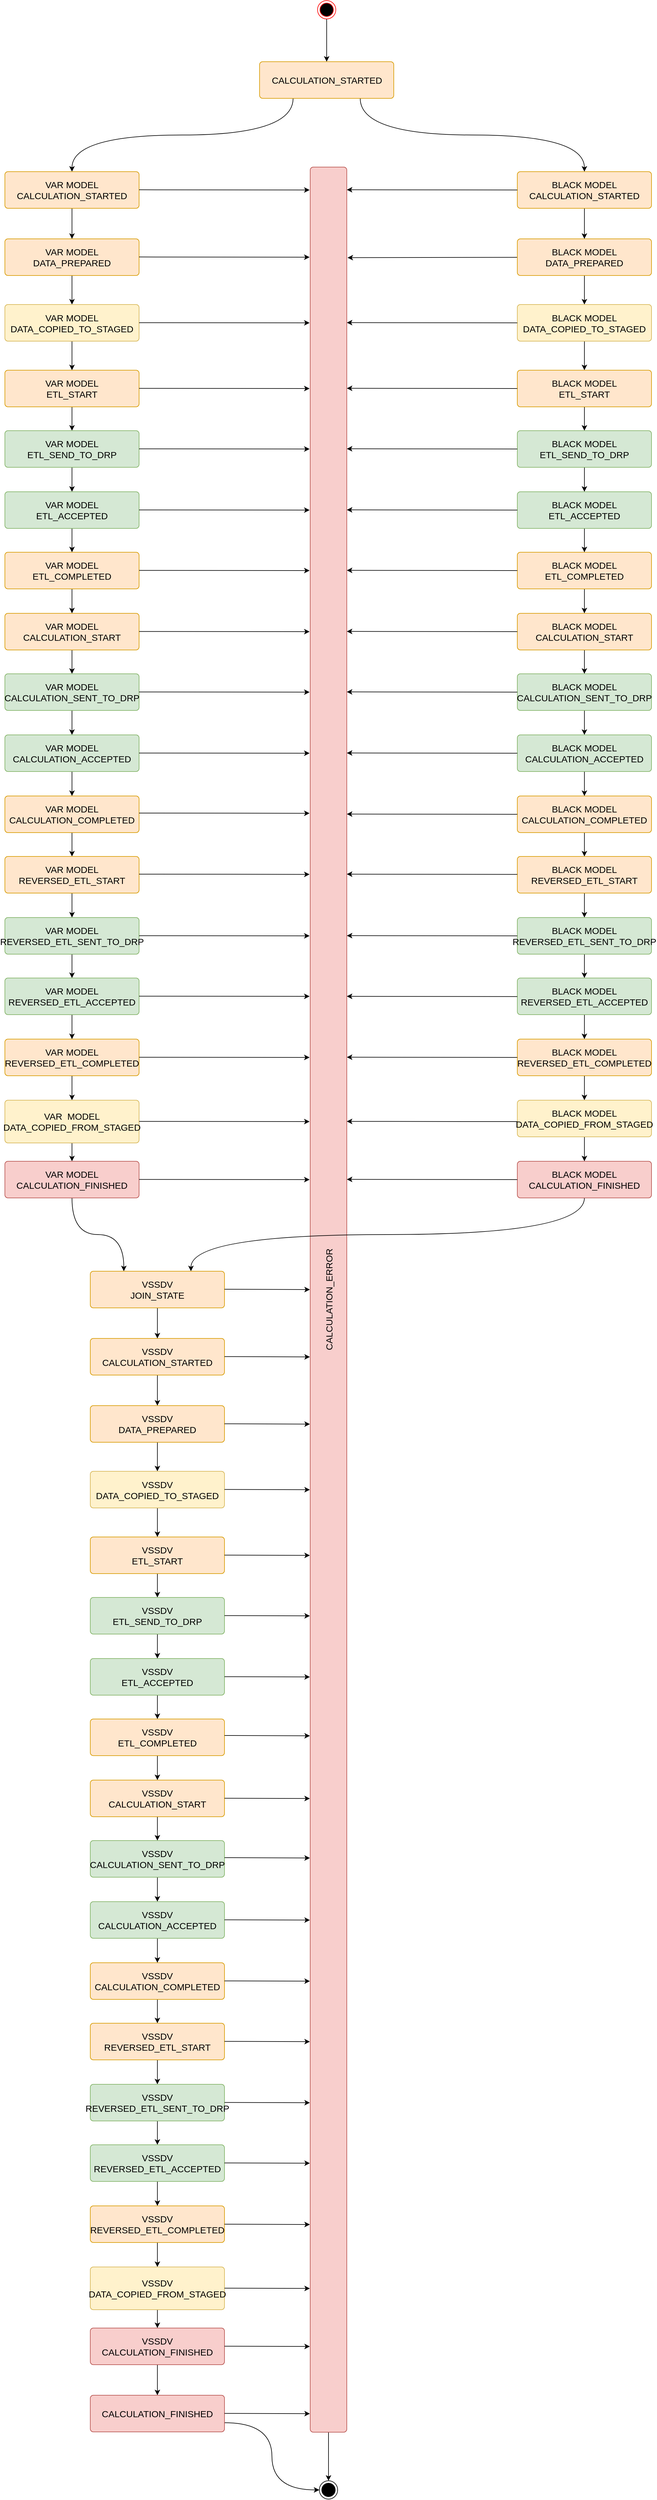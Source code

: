 <mxfile version="15.7.3" type="device"><diagram id="1LHZzhQRSxceP4_OQh6i" name="Страница 1"><mxGraphModel dx="673" dy="1975" grid="1" gridSize="10" guides="1" tooltips="1" connect="1" arrows="1" fold="1" page="1" pageScale="1" pageWidth="1169" pageHeight="827" math="0" shadow="0"><root><mxCell id="0"/><mxCell id="1" parent="0"/><mxCell id="GyeizB3f7Y8xfU1rr0w5-2" style="edgeStyle=orthogonalEdgeStyle;rounded=0;orthogonalLoop=1;jettySize=auto;html=1;entryX=0.5;entryY=0;entryDx=0;entryDy=0;" parent="1" source="yAcMZfoQLqEfl2rh7_gt-2" target="GyeizB3f7Y8xfU1rr0w5-1" edge="1"><mxGeometry relative="1" as="geometry"/></mxCell><mxCell id="yAcMZfoQLqEfl2rh7_gt-2" value="" style="ellipse;html=1;shape=endState;fillColor=#000000;strokeColor=#ff0000;" parent="1" vertex="1"><mxGeometry x="2682.5" y="-800" width="30" height="30" as="geometry"/></mxCell><mxCell id="yAcMZfoQLqEfl2rh7_gt-4" value="" style="edgeStyle=orthogonalEdgeStyle;curved=1;rounded=0;orthogonalLoop=1;jettySize=auto;html=1;fontSize=15;" parent="1" source="yAcMZfoQLqEfl2rh7_gt-5" target="yAcMZfoQLqEfl2rh7_gt-30" edge="1"><mxGeometry relative="1" as="geometry"/></mxCell><mxCell id="yAcMZfoQLqEfl2rh7_gt-5" value="VAR MODEL&lt;br&gt;CALCULATION_START" style="html=1;align=center;verticalAlign=middle;rounded=1;absoluteArcSize=1;arcSize=10;dashed=0;fontSize=15;whiteSpace=wrap;fillColor=#ffe6cc;strokeColor=#d79b00;" parent="1" vertex="1"><mxGeometry x="2170" y="203" width="220" height="60" as="geometry"/></mxCell><mxCell id="yAcMZfoQLqEfl2rh7_gt-6" style="edgeStyle=orthogonalEdgeStyle;curved=1;rounded=0;orthogonalLoop=1;jettySize=auto;html=1;fontSize=15;" parent="1" source="yAcMZfoQLqEfl2rh7_gt-8" target="yAcMZfoQLqEfl2rh7_gt-12" edge="1"><mxGeometry relative="1" as="geometry"/></mxCell><mxCell id="yAcMZfoQLqEfl2rh7_gt-8" value="VAR MODEL&lt;br&gt;CALCULATION_COMPLETED" style="html=1;align=center;verticalAlign=middle;rounded=1;absoluteArcSize=1;arcSize=10;dashed=0;fontSize=15;whiteSpace=wrap;fillColor=#ffe6cc;strokeColor=#d79b00;" parent="1" vertex="1"><mxGeometry x="2170" y="502" width="220" height="60" as="geometry"/></mxCell><mxCell id="pukTDuAIcN-CLnV4J_yS-63" style="edgeStyle=orthogonalEdgeStyle;curved=1;rounded=0;orthogonalLoop=1;jettySize=auto;html=1;" edge="1" parent="1" source="yAcMZfoQLqEfl2rh7_gt-10" target="pukTDuAIcN-CLnV4J_yS-62"><mxGeometry relative="1" as="geometry"/></mxCell><mxCell id="yAcMZfoQLqEfl2rh7_gt-10" value="CALCULATION_ERROR" style="html=1;align=center;verticalAlign=middle;rounded=1;absoluteArcSize=1;arcSize=10;dashed=0;fontSize=15;whiteSpace=wrap;fillColor=#f8cecc;strokeColor=#b85450;rotation=-90;" parent="1" vertex="1"><mxGeometry x="846.5" y="1296.5" width="3708" height="60" as="geometry"/></mxCell><mxCell id="yAcMZfoQLqEfl2rh7_gt-11" style="edgeStyle=orthogonalEdgeStyle;curved=1;rounded=0;orthogonalLoop=1;jettySize=auto;html=1;fontSize=15;" parent="1" source="yAcMZfoQLqEfl2rh7_gt-12" target="yAcMZfoQLqEfl2rh7_gt-34" edge="1"><mxGeometry relative="1" as="geometry"/></mxCell><mxCell id="yAcMZfoQLqEfl2rh7_gt-12" value="VAR MODEL&lt;br&gt;REVERSED_ETL_START" style="html=1;align=center;verticalAlign=middle;rounded=1;absoluteArcSize=1;arcSize=10;dashed=0;fontSize=15;whiteSpace=wrap;fillColor=#ffe6cc;strokeColor=#d79b00;" parent="1" vertex="1"><mxGeometry x="2170" y="601" width="220" height="60" as="geometry"/></mxCell><mxCell id="TJjYy6LXMj4U7b0aqH-x-7" style="edgeStyle=orthogonalEdgeStyle;rounded=0;orthogonalLoop=1;jettySize=auto;html=1;fontSize=15;" parent="1" source="yAcMZfoQLqEfl2rh7_gt-14" target="TJjYy6LXMj4U7b0aqH-x-6" edge="1"><mxGeometry relative="1" as="geometry"/></mxCell><mxCell id="yAcMZfoQLqEfl2rh7_gt-14" value="VAR MODEL&lt;br&gt;REVERSED_ETL_COMPLETED" style="html=1;align=center;verticalAlign=middle;rounded=1;absoluteArcSize=1;arcSize=10;dashed=0;fontSize=15;whiteSpace=wrap;fillColor=#ffe6cc;strokeColor=#d79b00;" parent="1" vertex="1"><mxGeometry x="2170" y="900" width="220" height="60" as="geometry"/></mxCell><mxCell id="TJjYy6LXMj4U7b0aqH-x-2" style="edgeStyle=orthogonalEdgeStyle;rounded=0;orthogonalLoop=1;jettySize=auto;html=1;fontSize=15;" parent="1" source="yAcMZfoQLqEfl2rh7_gt-18" target="TJjYy6LXMj4U7b0aqH-x-1" edge="1"><mxGeometry relative="1" as="geometry"/></mxCell><mxCell id="yAcMZfoQLqEfl2rh7_gt-18" value="VAR MODEL&lt;br&gt;DATA_PREPARED" style="html=1;align=center;verticalAlign=middle;rounded=1;absoluteArcSize=1;arcSize=10;dashed=0;fontSize=15;whiteSpace=wrap;fillColor=#ffe6cc;strokeColor=#d79b00;fontStyle=0" parent="1" vertex="1"><mxGeometry x="2170" y="-410" width="220" height="60" as="geometry"/></mxCell><mxCell id="yAcMZfoQLqEfl2rh7_gt-19" style="edgeStyle=orthogonalEdgeStyle;curved=1;rounded=0;orthogonalLoop=1;jettySize=auto;html=1;fontSize=15;" parent="1" source="yAcMZfoQLqEfl2rh7_gt-20" target="yAcMZfoQLqEfl2rh7_gt-26" edge="1"><mxGeometry relative="1" as="geometry"/></mxCell><mxCell id="yAcMZfoQLqEfl2rh7_gt-20" value="VAR MODEL&lt;br&gt;ETL_START" style="html=1;align=center;verticalAlign=middle;rounded=1;absoluteArcSize=1;arcSize=10;dashed=0;fontSize=15;whiteSpace=wrap;fillColor=#ffe6cc;strokeColor=#d79b00;fontStyle=0" parent="1" vertex="1"><mxGeometry x="2170" y="-195" width="220" height="60" as="geometry"/></mxCell><mxCell id="yAcMZfoQLqEfl2rh7_gt-22" style="edgeStyle=orthogonalEdgeStyle;curved=1;rounded=0;orthogonalLoop=1;jettySize=auto;html=1;fontSize=15;" parent="1" source="yAcMZfoQLqEfl2rh7_gt-23" target="yAcMZfoQLqEfl2rh7_gt-5" edge="1"><mxGeometry relative="1" as="geometry"/></mxCell><mxCell id="yAcMZfoQLqEfl2rh7_gt-23" value="VAR MODEL&lt;br&gt;ETL_COMPLETED" style="html=1;align=center;verticalAlign=middle;rounded=1;absoluteArcSize=1;arcSize=10;dashed=0;fontSize=15;whiteSpace=wrap;fillColor=#ffe6cc;strokeColor=#d79b00;fontStyle=0" parent="1" vertex="1"><mxGeometry x="2170" y="103" width="220" height="60" as="geometry"/></mxCell><mxCell id="yAcMZfoQLqEfl2rh7_gt-25" style="edgeStyle=orthogonalEdgeStyle;curved=1;rounded=0;orthogonalLoop=1;jettySize=auto;html=1;fontSize=15;" parent="1" source="yAcMZfoQLqEfl2rh7_gt-26" target="yAcMZfoQLqEfl2rh7_gt-28" edge="1"><mxGeometry relative="1" as="geometry"/></mxCell><mxCell id="yAcMZfoQLqEfl2rh7_gt-26" value="VAR MODEL&lt;br&gt;ETL_SEND_TO_DRP" style="html=1;align=center;verticalAlign=middle;rounded=1;absoluteArcSize=1;arcSize=10;dashed=0;fontSize=15;whiteSpace=wrap;fillColor=#d5e8d4;strokeColor=#82b366;fontStyle=0" parent="1" vertex="1"><mxGeometry x="2170" y="-96" width="220" height="60" as="geometry"/></mxCell><mxCell id="yAcMZfoQLqEfl2rh7_gt-27" style="edgeStyle=orthogonalEdgeStyle;curved=1;rounded=0;orthogonalLoop=1;jettySize=auto;html=1;fontSize=15;" parent="1" source="yAcMZfoQLqEfl2rh7_gt-28" target="yAcMZfoQLqEfl2rh7_gt-23" edge="1"><mxGeometry relative="1" as="geometry"/></mxCell><mxCell id="yAcMZfoQLqEfl2rh7_gt-28" value="VAR MODEL&lt;br&gt;ETL_ACCEPTED" style="html=1;align=center;verticalAlign=middle;rounded=1;absoluteArcSize=1;arcSize=10;dashed=0;fontSize=15;whiteSpace=wrap;fillColor=#d5e8d4;strokeColor=#82b366;fontStyle=0" parent="1" vertex="1"><mxGeometry x="2170" y="4" width="220" height="60" as="geometry"/></mxCell><mxCell id="yAcMZfoQLqEfl2rh7_gt-29" style="edgeStyle=orthogonalEdgeStyle;curved=1;rounded=0;orthogonalLoop=1;jettySize=auto;html=1;fontSize=15;" parent="1" source="yAcMZfoQLqEfl2rh7_gt-30" target="yAcMZfoQLqEfl2rh7_gt-32" edge="1"><mxGeometry relative="1" as="geometry"/></mxCell><mxCell id="yAcMZfoQLqEfl2rh7_gt-30" value="VAR MODEL&lt;br&gt;CALCULATION_SENT_TO_DRP" style="html=1;align=center;verticalAlign=middle;rounded=1;absoluteArcSize=1;arcSize=10;dashed=0;fontSize=15;whiteSpace=wrap;fillColor=#d5e8d4;strokeColor=#82b366;" parent="1" vertex="1"><mxGeometry x="2170" y="302" width="220" height="60" as="geometry"/></mxCell><mxCell id="yAcMZfoQLqEfl2rh7_gt-31" style="edgeStyle=orthogonalEdgeStyle;curved=1;rounded=0;orthogonalLoop=1;jettySize=auto;html=1;fontSize=15;" parent="1" source="yAcMZfoQLqEfl2rh7_gt-32" target="yAcMZfoQLqEfl2rh7_gt-8" edge="1"><mxGeometry relative="1" as="geometry"/></mxCell><mxCell id="yAcMZfoQLqEfl2rh7_gt-32" value="VAR MODEL&lt;br&gt;CALCULATION_ACCEPTED" style="html=1;align=center;verticalAlign=middle;rounded=1;absoluteArcSize=1;arcSize=10;dashed=0;fontSize=15;whiteSpace=wrap;fillColor=#d5e8d4;strokeColor=#82b366;" parent="1" vertex="1"><mxGeometry x="2170" y="402" width="220" height="60" as="geometry"/></mxCell><mxCell id="yAcMZfoQLqEfl2rh7_gt-33" style="edgeStyle=orthogonalEdgeStyle;curved=1;rounded=0;orthogonalLoop=1;jettySize=auto;html=1;fontSize=15;" parent="1" source="yAcMZfoQLqEfl2rh7_gt-34" target="yAcMZfoQLqEfl2rh7_gt-36" edge="1"><mxGeometry relative="1" as="geometry"/></mxCell><mxCell id="yAcMZfoQLqEfl2rh7_gt-34" value="VAR MODEL&lt;br&gt;REVERSED_ETL_SENT_TO_DRP" style="html=1;align=center;verticalAlign=middle;rounded=1;absoluteArcSize=1;arcSize=10;dashed=0;fontSize=15;whiteSpace=wrap;fillColor=#d5e8d4;strokeColor=#82b366;" parent="1" vertex="1"><mxGeometry x="2170" y="701" width="220" height="60" as="geometry"/></mxCell><mxCell id="yAcMZfoQLqEfl2rh7_gt-35" style="edgeStyle=orthogonalEdgeStyle;curved=1;rounded=0;orthogonalLoop=1;jettySize=auto;html=1;fontSize=15;" parent="1" source="yAcMZfoQLqEfl2rh7_gt-36" target="yAcMZfoQLqEfl2rh7_gt-14" edge="1"><mxGeometry relative="1" as="geometry"/></mxCell><mxCell id="yAcMZfoQLqEfl2rh7_gt-36" value="VAR MODEL&lt;br&gt;REVERSED_ETL_ACCEPTED" style="html=1;align=center;verticalAlign=middle;rounded=1;absoluteArcSize=1;arcSize=10;dashed=0;fontSize=15;whiteSpace=wrap;fillColor=#d5e8d4;strokeColor=#82b366;" parent="1" vertex="1"><mxGeometry x="2170" y="800" width="220" height="60" as="geometry"/></mxCell><mxCell id="0J9L05sZ4cPzVEHQrbaz-3" style="edgeStyle=orthogonalEdgeStyle;rounded=0;orthogonalLoop=1;jettySize=auto;html=1;entryX=0.5;entryY=0;entryDx=0;entryDy=0;curved=1;exitX=0.25;exitY=1;exitDx=0;exitDy=0;" parent="1" source="GyeizB3f7Y8xfU1rr0w5-1" target="0J9L05sZ4cPzVEHQrbaz-1" edge="1"><mxGeometry relative="1" as="geometry"/></mxCell><mxCell id="pukTDuAIcN-CLnV4J_yS-60" style="edgeStyle=orthogonalEdgeStyle;curved=1;rounded=0;orthogonalLoop=1;jettySize=auto;html=1;entryX=0.5;entryY=0;entryDx=0;entryDy=0;exitX=0.75;exitY=1;exitDx=0;exitDy=0;" edge="1" parent="1" source="GyeizB3f7Y8xfU1rr0w5-1" target="0J9L05sZ4cPzVEHQrbaz-38"><mxGeometry relative="1" as="geometry"/></mxCell><mxCell id="GyeizB3f7Y8xfU1rr0w5-1" value="CALCULATION_STARTED" style="html=1;align=center;verticalAlign=middle;rounded=1;absoluteArcSize=1;arcSize=10;dashed=0;fontSize=15;whiteSpace=wrap;fillColor=#ffe6cc;strokeColor=#d79b00;fontStyle=0" parent="1" vertex="1"><mxGeometry x="2587.5" y="-700" width="220" height="60" as="geometry"/></mxCell><mxCell id="TJjYy6LXMj4U7b0aqH-x-3" style="edgeStyle=orthogonalEdgeStyle;rounded=0;orthogonalLoop=1;jettySize=auto;html=1;entryX=0.5;entryY=0;entryDx=0;entryDy=0;fontSize=15;" parent="1" source="TJjYy6LXMj4U7b0aqH-x-1" target="yAcMZfoQLqEfl2rh7_gt-20" edge="1"><mxGeometry relative="1" as="geometry"/></mxCell><mxCell id="TJjYy6LXMj4U7b0aqH-x-1" value="VAR MODEL&lt;br&gt;DATA_COPIED_TO_STAGED" style="html=1;align=center;verticalAlign=middle;rounded=1;absoluteArcSize=1;arcSize=10;dashed=0;fontSize=15;whiteSpace=wrap;fillColor=#fff2cc;strokeColor=#d6b656;fontStyle=0" parent="1" vertex="1"><mxGeometry x="2170" y="-302.5" width="220" height="60" as="geometry"/></mxCell><mxCell id="9zqQSE2YFC2WtbB1igBy-6" style="edgeStyle=orthogonalEdgeStyle;curved=1;rounded=0;orthogonalLoop=1;jettySize=auto;html=1;entryX=0.5;entryY=0;entryDx=0;entryDy=0;fontSize=15;" parent="1" source="TJjYy6LXMj4U7b0aqH-x-6" target="9zqQSE2YFC2WtbB1igBy-5" edge="1"><mxGeometry relative="1" as="geometry"/></mxCell><mxCell id="TJjYy6LXMj4U7b0aqH-x-6" value="VAR&amp;nbsp; MODEL&lt;br&gt;DATA_COPIED_FROM_STAGED" style="html=1;align=center;verticalAlign=middle;rounded=1;absoluteArcSize=1;arcSize=10;dashed=0;fontSize=15;whiteSpace=wrap;fillColor=#fff2cc;strokeColor=#d6b656;" parent="1" vertex="1"><mxGeometry x="2170" y="1000" width="220" height="70" as="geometry"/></mxCell><mxCell id="pukTDuAIcN-CLnV4J_yS-35" style="edgeStyle=orthogonalEdgeStyle;rounded=0;orthogonalLoop=1;jettySize=auto;html=1;entryX=0.25;entryY=0;entryDx=0;entryDy=0;curved=1;" edge="1" parent="1" source="9zqQSE2YFC2WtbB1igBy-5" target="pukTDuAIcN-CLnV4J_yS-34"><mxGeometry relative="1" as="geometry"/></mxCell><mxCell id="9zqQSE2YFC2WtbB1igBy-5" value="VAR MODEL CALCULATION_FINISHED" style="html=1;align=center;verticalAlign=middle;rounded=1;absoluteArcSize=1;arcSize=10;dashed=0;fontSize=15;whiteSpace=wrap;fillColor=#f8cecc;strokeColor=#b85450;" parent="1" vertex="1"><mxGeometry x="2170" y="1100" width="220" height="60" as="geometry"/></mxCell><mxCell id="0J9L05sZ4cPzVEHQrbaz-2" style="edgeStyle=orthogonalEdgeStyle;rounded=0;orthogonalLoop=1;jettySize=auto;html=1;" parent="1" source="0J9L05sZ4cPzVEHQrbaz-1" target="yAcMZfoQLqEfl2rh7_gt-18" edge="1"><mxGeometry relative="1" as="geometry"/></mxCell><mxCell id="0J9L05sZ4cPzVEHQrbaz-1" value="VAR MODEL&lt;br&gt;CALCULATION_STARTED" style="html=1;align=center;verticalAlign=middle;rounded=1;absoluteArcSize=1;arcSize=10;dashed=0;fontSize=15;whiteSpace=wrap;fillColor=#ffe6cc;strokeColor=#d79b00;fontStyle=0" parent="1" vertex="1"><mxGeometry x="2170" y="-520" width="220" height="60" as="geometry"/></mxCell><mxCell id="0J9L05sZ4cPzVEHQrbaz-6" style="edgeStyle=orthogonalEdgeStyle;curved=1;rounded=0;orthogonalLoop=1;jettySize=auto;html=1;fontSize=15;" parent="1" source="0J9L05sZ4cPzVEHQrbaz-7" target="0J9L05sZ4cPzVEHQrbaz-25" edge="1"><mxGeometry relative="1" as="geometry"/></mxCell><mxCell id="0J9L05sZ4cPzVEHQrbaz-7" value="BLACK MODEL&lt;br&gt;CALCULATION_START" style="html=1;align=center;verticalAlign=middle;rounded=1;absoluteArcSize=1;arcSize=10;dashed=0;fontSize=15;whiteSpace=wrap;fillColor=#ffe6cc;strokeColor=#d79b00;" parent="1" vertex="1"><mxGeometry x="3010" y="203" width="220" height="60" as="geometry"/></mxCell><mxCell id="0J9L05sZ4cPzVEHQrbaz-8" style="edgeStyle=orthogonalEdgeStyle;curved=1;rounded=0;orthogonalLoop=1;jettySize=auto;html=1;fontSize=15;" parent="1" source="0J9L05sZ4cPzVEHQrbaz-9" target="0J9L05sZ4cPzVEHQrbaz-11" edge="1"><mxGeometry relative="1" as="geometry"/></mxCell><mxCell id="0J9L05sZ4cPzVEHQrbaz-9" value="BLACK MODEL&lt;br&gt;CALCULATION_COMPLETED" style="html=1;align=center;verticalAlign=middle;rounded=1;absoluteArcSize=1;arcSize=10;dashed=0;fontSize=15;whiteSpace=wrap;fillColor=#ffe6cc;strokeColor=#d79b00;" parent="1" vertex="1"><mxGeometry x="3010" y="502" width="220" height="60" as="geometry"/></mxCell><mxCell id="0J9L05sZ4cPzVEHQrbaz-10" style="edgeStyle=orthogonalEdgeStyle;curved=1;rounded=0;orthogonalLoop=1;jettySize=auto;html=1;fontSize=15;" parent="1" source="0J9L05sZ4cPzVEHQrbaz-11" target="0J9L05sZ4cPzVEHQrbaz-29" edge="1"><mxGeometry relative="1" as="geometry"/></mxCell><mxCell id="0J9L05sZ4cPzVEHQrbaz-11" value="BLACK MODEL&lt;br&gt;REVERSED_ETL_START" style="html=1;align=center;verticalAlign=middle;rounded=1;absoluteArcSize=1;arcSize=10;dashed=0;fontSize=15;whiteSpace=wrap;fillColor=#ffe6cc;strokeColor=#d79b00;" parent="1" vertex="1"><mxGeometry x="3010" y="601" width="220" height="60" as="geometry"/></mxCell><mxCell id="0J9L05sZ4cPzVEHQrbaz-12" style="edgeStyle=orthogonalEdgeStyle;rounded=0;orthogonalLoop=1;jettySize=auto;html=1;fontSize=15;" parent="1" source="0J9L05sZ4cPzVEHQrbaz-13" target="0J9L05sZ4cPzVEHQrbaz-35" edge="1"><mxGeometry relative="1" as="geometry"/></mxCell><mxCell id="0J9L05sZ4cPzVEHQrbaz-13" value="BLACK MODEL&lt;br&gt;REVERSED_ETL_COMPLETED" style="html=1;align=center;verticalAlign=middle;rounded=1;absoluteArcSize=1;arcSize=10;dashed=0;fontSize=15;whiteSpace=wrap;fillColor=#ffe6cc;strokeColor=#d79b00;" parent="1" vertex="1"><mxGeometry x="3010" y="900" width="220" height="60" as="geometry"/></mxCell><mxCell id="0J9L05sZ4cPzVEHQrbaz-14" style="edgeStyle=orthogonalEdgeStyle;rounded=0;orthogonalLoop=1;jettySize=auto;html=1;fontSize=15;" parent="1" source="0J9L05sZ4cPzVEHQrbaz-15" target="0J9L05sZ4cPzVEHQrbaz-33" edge="1"><mxGeometry relative="1" as="geometry"/></mxCell><mxCell id="0J9L05sZ4cPzVEHQrbaz-41" style="edgeStyle=none;rounded=0;orthogonalLoop=1;jettySize=auto;html=1;entryX=0.96;entryY=1.02;entryDx=0;entryDy=0;entryPerimeter=0;" parent="1" source="0J9L05sZ4cPzVEHQrbaz-15" target="yAcMZfoQLqEfl2rh7_gt-10" edge="1"><mxGeometry relative="1" as="geometry"><mxPoint x="2650" y="-440" as="targetPoint"/></mxGeometry></mxCell><mxCell id="0J9L05sZ4cPzVEHQrbaz-15" value="BLACK MODEL&lt;br&gt;DATA_PREPARED" style="html=1;align=center;verticalAlign=middle;rounded=1;absoluteArcSize=1;arcSize=10;dashed=0;fontSize=15;whiteSpace=wrap;fillColor=#ffe6cc;strokeColor=#d79b00;fontStyle=0" parent="1" vertex="1"><mxGeometry x="3010" y="-410" width="220" height="60" as="geometry"/></mxCell><mxCell id="0J9L05sZ4cPzVEHQrbaz-16" style="edgeStyle=orthogonalEdgeStyle;curved=1;rounded=0;orthogonalLoop=1;jettySize=auto;html=1;fontSize=15;" parent="1" source="0J9L05sZ4cPzVEHQrbaz-17" target="0J9L05sZ4cPzVEHQrbaz-21" edge="1"><mxGeometry relative="1" as="geometry"/></mxCell><mxCell id="0J9L05sZ4cPzVEHQrbaz-17" value="BLACK MODEL&lt;br&gt;ETL_START" style="html=1;align=center;verticalAlign=middle;rounded=1;absoluteArcSize=1;arcSize=10;dashed=0;fontSize=15;whiteSpace=wrap;fillColor=#ffe6cc;strokeColor=#d79b00;fontStyle=0" parent="1" vertex="1"><mxGeometry x="3010" y="-195" width="220" height="60" as="geometry"/></mxCell><mxCell id="0J9L05sZ4cPzVEHQrbaz-18" style="edgeStyle=orthogonalEdgeStyle;curved=1;rounded=0;orthogonalLoop=1;jettySize=auto;html=1;fontSize=15;" parent="1" source="0J9L05sZ4cPzVEHQrbaz-19" target="0J9L05sZ4cPzVEHQrbaz-7" edge="1"><mxGeometry relative="1" as="geometry"/></mxCell><mxCell id="0J9L05sZ4cPzVEHQrbaz-19" value="BLACK MODEL&lt;br&gt;ETL_COMPLETED" style="html=1;align=center;verticalAlign=middle;rounded=1;absoluteArcSize=1;arcSize=10;dashed=0;fontSize=15;whiteSpace=wrap;fillColor=#ffe6cc;strokeColor=#d79b00;fontStyle=0" parent="1" vertex="1"><mxGeometry x="3010" y="103" width="220" height="60" as="geometry"/></mxCell><mxCell id="0J9L05sZ4cPzVEHQrbaz-20" style="edgeStyle=orthogonalEdgeStyle;curved=1;rounded=0;orthogonalLoop=1;jettySize=auto;html=1;fontSize=15;" parent="1" source="0J9L05sZ4cPzVEHQrbaz-21" target="0J9L05sZ4cPzVEHQrbaz-23" edge="1"><mxGeometry relative="1" as="geometry"/></mxCell><mxCell id="0J9L05sZ4cPzVEHQrbaz-21" value="BLACK MODEL&lt;br&gt;ETL_SEND_TO_DRP" style="html=1;align=center;verticalAlign=middle;rounded=1;absoluteArcSize=1;arcSize=10;dashed=0;fontSize=15;whiteSpace=wrap;fillColor=#d5e8d4;strokeColor=#82b366;fontStyle=0" parent="1" vertex="1"><mxGeometry x="3010" y="-96" width="220" height="60" as="geometry"/></mxCell><mxCell id="0J9L05sZ4cPzVEHQrbaz-22" style="edgeStyle=orthogonalEdgeStyle;curved=1;rounded=0;orthogonalLoop=1;jettySize=auto;html=1;fontSize=15;" parent="1" source="0J9L05sZ4cPzVEHQrbaz-23" target="0J9L05sZ4cPzVEHQrbaz-19" edge="1"><mxGeometry relative="1" as="geometry"/></mxCell><mxCell id="0J9L05sZ4cPzVEHQrbaz-23" value="BLACK MODEL&lt;br&gt;ETL_ACCEPTED" style="html=1;align=center;verticalAlign=middle;rounded=1;absoluteArcSize=1;arcSize=10;dashed=0;fontSize=15;whiteSpace=wrap;fillColor=#d5e8d4;strokeColor=#82b366;fontStyle=0" parent="1" vertex="1"><mxGeometry x="3010" y="4" width="220" height="60" as="geometry"/></mxCell><mxCell id="0J9L05sZ4cPzVEHQrbaz-24" style="edgeStyle=orthogonalEdgeStyle;curved=1;rounded=0;orthogonalLoop=1;jettySize=auto;html=1;fontSize=15;" parent="1" source="0J9L05sZ4cPzVEHQrbaz-25" target="0J9L05sZ4cPzVEHQrbaz-27" edge="1"><mxGeometry relative="1" as="geometry"/></mxCell><mxCell id="0J9L05sZ4cPzVEHQrbaz-25" value="BLACK MODEL&lt;br&gt;CALCULATION_SENT_TO_DRP" style="html=1;align=center;verticalAlign=middle;rounded=1;absoluteArcSize=1;arcSize=10;dashed=0;fontSize=15;whiteSpace=wrap;fillColor=#d5e8d4;strokeColor=#82b366;" parent="1" vertex="1"><mxGeometry x="3010" y="302" width="220" height="60" as="geometry"/></mxCell><mxCell id="0J9L05sZ4cPzVEHQrbaz-26" style="edgeStyle=orthogonalEdgeStyle;curved=1;rounded=0;orthogonalLoop=1;jettySize=auto;html=1;fontSize=15;" parent="1" source="0J9L05sZ4cPzVEHQrbaz-27" target="0J9L05sZ4cPzVEHQrbaz-9" edge="1"><mxGeometry relative="1" as="geometry"/></mxCell><mxCell id="0J9L05sZ4cPzVEHQrbaz-27" value="BLACK MODEL&lt;br&gt;CALCULATION_ACCEPTED" style="html=1;align=center;verticalAlign=middle;rounded=1;absoluteArcSize=1;arcSize=10;dashed=0;fontSize=15;whiteSpace=wrap;fillColor=#d5e8d4;strokeColor=#82b366;" parent="1" vertex="1"><mxGeometry x="3010" y="402" width="220" height="60" as="geometry"/></mxCell><mxCell id="0J9L05sZ4cPzVEHQrbaz-28" style="edgeStyle=orthogonalEdgeStyle;curved=1;rounded=0;orthogonalLoop=1;jettySize=auto;html=1;fontSize=15;" parent="1" source="0J9L05sZ4cPzVEHQrbaz-29" target="0J9L05sZ4cPzVEHQrbaz-31" edge="1"><mxGeometry relative="1" as="geometry"/></mxCell><mxCell id="0J9L05sZ4cPzVEHQrbaz-29" value="BLACK MODEL&lt;br&gt;REVERSED_ETL_SENT_TO_DRP" style="html=1;align=center;verticalAlign=middle;rounded=1;absoluteArcSize=1;arcSize=10;dashed=0;fontSize=15;whiteSpace=wrap;fillColor=#d5e8d4;strokeColor=#82b366;" parent="1" vertex="1"><mxGeometry x="3010" y="701" width="220" height="60" as="geometry"/></mxCell><mxCell id="0J9L05sZ4cPzVEHQrbaz-30" style="edgeStyle=orthogonalEdgeStyle;curved=1;rounded=0;orthogonalLoop=1;jettySize=auto;html=1;fontSize=15;" parent="1" source="0J9L05sZ4cPzVEHQrbaz-31" target="0J9L05sZ4cPzVEHQrbaz-13" edge="1"><mxGeometry relative="1" as="geometry"/></mxCell><mxCell id="0J9L05sZ4cPzVEHQrbaz-31" value="BLACK MODEL&lt;br&gt;REVERSED_ETL_ACCEPTED" style="html=1;align=center;verticalAlign=middle;rounded=1;absoluteArcSize=1;arcSize=10;dashed=0;fontSize=15;whiteSpace=wrap;fillColor=#d5e8d4;strokeColor=#82b366;" parent="1" vertex="1"><mxGeometry x="3010" y="800" width="220" height="60" as="geometry"/></mxCell><mxCell id="0J9L05sZ4cPzVEHQrbaz-32" style="edgeStyle=orthogonalEdgeStyle;rounded=0;orthogonalLoop=1;jettySize=auto;html=1;entryX=0.5;entryY=0;entryDx=0;entryDy=0;fontSize=15;" parent="1" source="0J9L05sZ4cPzVEHQrbaz-33" target="0J9L05sZ4cPzVEHQrbaz-17" edge="1"><mxGeometry relative="1" as="geometry"/></mxCell><mxCell id="0J9L05sZ4cPzVEHQrbaz-33" value="BLACK MODEL&lt;br&gt;DATA_COPIED_TO_STAGED" style="html=1;align=center;verticalAlign=middle;rounded=1;absoluteArcSize=1;arcSize=10;dashed=0;fontSize=15;whiteSpace=wrap;fillColor=#fff2cc;strokeColor=#d6b656;fontStyle=0" parent="1" vertex="1"><mxGeometry x="3010" y="-302.5" width="220" height="60" as="geometry"/></mxCell><mxCell id="0J9L05sZ4cPzVEHQrbaz-34" style="edgeStyle=orthogonalEdgeStyle;curved=1;rounded=0;orthogonalLoop=1;jettySize=auto;html=1;entryX=0.5;entryY=0;entryDx=0;entryDy=0;fontSize=15;" parent="1" source="0J9L05sZ4cPzVEHQrbaz-35" target="0J9L05sZ4cPzVEHQrbaz-36" edge="1"><mxGeometry relative="1" as="geometry"/></mxCell><mxCell id="0J9L05sZ4cPzVEHQrbaz-35" value="BLACK MODEL&lt;br&gt;DATA_COPIED_FROM_STAGED" style="html=1;align=center;verticalAlign=middle;rounded=1;absoluteArcSize=1;arcSize=10;dashed=0;fontSize=15;whiteSpace=wrap;fillColor=#fff2cc;strokeColor=#d6b656;" parent="1" vertex="1"><mxGeometry x="3010" y="1000" width="220" height="60" as="geometry"/></mxCell><mxCell id="pukTDuAIcN-CLnV4J_yS-36" style="edgeStyle=orthogonalEdgeStyle;rounded=0;orthogonalLoop=1;jettySize=auto;html=1;curved=1;exitX=0.5;exitY=1;exitDx=0;exitDy=0;entryX=0.75;entryY=0;entryDx=0;entryDy=0;" edge="1" parent="1" source="0J9L05sZ4cPzVEHQrbaz-36" target="pukTDuAIcN-CLnV4J_yS-34"><mxGeometry relative="1" as="geometry"><mxPoint x="2335" y="1250" as="targetPoint"/></mxGeometry></mxCell><mxCell id="0J9L05sZ4cPzVEHQrbaz-36" value="BLACK MODEL&lt;br&gt;CALCULATION_FINISHED" style="html=1;align=center;verticalAlign=middle;rounded=1;absoluteArcSize=1;arcSize=10;dashed=0;fontSize=15;whiteSpace=wrap;fillColor=#f8cecc;strokeColor=#b85450;" parent="1" vertex="1"><mxGeometry x="3010" y="1100" width="220" height="60" as="geometry"/></mxCell><mxCell id="0J9L05sZ4cPzVEHQrbaz-37" style="edgeStyle=orthogonalEdgeStyle;rounded=0;orthogonalLoop=1;jettySize=auto;html=1;" parent="1" source="0J9L05sZ4cPzVEHQrbaz-38" target="0J9L05sZ4cPzVEHQrbaz-15" edge="1"><mxGeometry relative="1" as="geometry"/></mxCell><mxCell id="0J9L05sZ4cPzVEHQrbaz-38" value="BLACK MODEL&lt;br&gt;CALCULATION_STARTED" style="html=1;align=center;verticalAlign=middle;rounded=1;absoluteArcSize=1;arcSize=10;dashed=0;fontSize=15;whiteSpace=wrap;fillColor=#ffe6cc;strokeColor=#d79b00;fontStyle=0" parent="1" vertex="1"><mxGeometry x="3010" y="-520" width="220" height="60" as="geometry"/></mxCell><mxCell id="0J9L05sZ4cPzVEHQrbaz-42" style="edgeStyle=none;rounded=0;orthogonalLoop=1;jettySize=auto;html=1;entryX=0.942;entryY=1.05;entryDx=0;entryDy=0;entryPerimeter=0;" parent="1" edge="1"><mxGeometry relative="1" as="geometry"><mxPoint x="3010" y="-272.503" as="sourcePoint"/><mxPoint x="2730.5" y="-272.84" as="targetPoint"/></mxGeometry></mxCell><mxCell id="0J9L05sZ4cPzVEHQrbaz-43" style="edgeStyle=none;rounded=0;orthogonalLoop=1;jettySize=auto;html=1;entryX=0.942;entryY=1.05;entryDx=0;entryDy=0;entryPerimeter=0;" parent="1" edge="1"><mxGeometry relative="1" as="geometry"><mxPoint x="3010" y="-490.003" as="sourcePoint"/><mxPoint x="2730.5" y="-490.34" as="targetPoint"/></mxGeometry></mxCell><mxCell id="0J9L05sZ4cPzVEHQrbaz-44" style="edgeStyle=none;rounded=0;orthogonalLoop=1;jettySize=auto;html=1;entryX=0.942;entryY=1.05;entryDx=0;entryDy=0;entryPerimeter=0;" parent="1" edge="1"><mxGeometry relative="1" as="geometry"><mxPoint x="3010" y="-165.003" as="sourcePoint"/><mxPoint x="2730.5" y="-165.34" as="targetPoint"/></mxGeometry></mxCell><mxCell id="0J9L05sZ4cPzVEHQrbaz-45" style="edgeStyle=none;rounded=0;orthogonalLoop=1;jettySize=auto;html=1;entryX=0.942;entryY=1.05;entryDx=0;entryDy=0;entryPerimeter=0;" parent="1" edge="1"><mxGeometry relative="1" as="geometry"><mxPoint x="3010" y="331.997" as="sourcePoint"/><mxPoint x="2730.5" y="331.66" as="targetPoint"/></mxGeometry></mxCell><mxCell id="0J9L05sZ4cPzVEHQrbaz-46" style="edgeStyle=none;rounded=0;orthogonalLoop=1;jettySize=auto;html=1;entryX=0.942;entryY=1.05;entryDx=0;entryDy=0;entryPerimeter=0;" parent="1" edge="1"><mxGeometry relative="1" as="geometry"><mxPoint x="3010" y="232.997" as="sourcePoint"/><mxPoint x="2730.5" y="232.66" as="targetPoint"/></mxGeometry></mxCell><mxCell id="0J9L05sZ4cPzVEHQrbaz-47" style="edgeStyle=none;rounded=0;orthogonalLoop=1;jettySize=auto;html=1;entryX=0.942;entryY=1.05;entryDx=0;entryDy=0;entryPerimeter=0;" parent="1" edge="1"><mxGeometry relative="1" as="geometry"><mxPoint x="3010" y="132.997" as="sourcePoint"/><mxPoint x="2730.5" y="132.66" as="targetPoint"/></mxGeometry></mxCell><mxCell id="0J9L05sZ4cPzVEHQrbaz-48" style="edgeStyle=none;rounded=0;orthogonalLoop=1;jettySize=auto;html=1;entryX=0.942;entryY=1.05;entryDx=0;entryDy=0;entryPerimeter=0;" parent="1" edge="1"><mxGeometry relative="1" as="geometry"><mxPoint x="3010" y="33.997" as="sourcePoint"/><mxPoint x="2730.5" y="33.66" as="targetPoint"/></mxGeometry></mxCell><mxCell id="0J9L05sZ4cPzVEHQrbaz-49" style="edgeStyle=none;rounded=0;orthogonalLoop=1;jettySize=auto;html=1;entryX=0.942;entryY=1.05;entryDx=0;entryDy=0;entryPerimeter=0;" parent="1" edge="1"><mxGeometry relative="1" as="geometry"><mxPoint x="3010" y="-66.003" as="sourcePoint"/><mxPoint x="2730.5" y="-66.34" as="targetPoint"/></mxGeometry></mxCell><mxCell id="0J9L05sZ4cPzVEHQrbaz-50" style="edgeStyle=none;rounded=0;orthogonalLoop=1;jettySize=auto;html=1;entryX=0.942;entryY=1.05;entryDx=0;entryDy=0;entryPerimeter=0;" parent="1" edge="1"><mxGeometry relative="1" as="geometry"><mxPoint x="3010" y="431.997" as="sourcePoint"/><mxPoint x="2730.5" y="431.66" as="targetPoint"/></mxGeometry></mxCell><mxCell id="0J9L05sZ4cPzVEHQrbaz-51" style="edgeStyle=none;rounded=0;orthogonalLoop=1;jettySize=auto;html=1;entryX=0.942;entryY=1.05;entryDx=0;entryDy=0;entryPerimeter=0;" parent="1" edge="1"><mxGeometry relative="1" as="geometry"><mxPoint x="3010" y="531.997" as="sourcePoint"/><mxPoint x="2730.5" y="531.66" as="targetPoint"/></mxGeometry></mxCell><mxCell id="0J9L05sZ4cPzVEHQrbaz-52" style="edgeStyle=none;rounded=0;orthogonalLoop=1;jettySize=auto;html=1;entryX=0.942;entryY=1.05;entryDx=0;entryDy=0;entryPerimeter=0;" parent="1" edge="1"><mxGeometry relative="1" as="geometry"><mxPoint x="3010" y="630.337" as="sourcePoint"/><mxPoint x="2730.5" y="630.0" as="targetPoint"/></mxGeometry></mxCell><mxCell id="0J9L05sZ4cPzVEHQrbaz-53" style="edgeStyle=none;rounded=0;orthogonalLoop=1;jettySize=auto;html=1;entryX=0.942;entryY=1.05;entryDx=0;entryDy=0;entryPerimeter=0;" parent="1" edge="1"><mxGeometry relative="1" as="geometry"><mxPoint x="3010" y="830.337" as="sourcePoint"/><mxPoint x="2730.5" y="830.0" as="targetPoint"/></mxGeometry></mxCell><mxCell id="0J9L05sZ4cPzVEHQrbaz-54" style="edgeStyle=none;rounded=0;orthogonalLoop=1;jettySize=auto;html=1;entryX=0.942;entryY=1.05;entryDx=0;entryDy=0;entryPerimeter=0;" parent="1" edge="1"><mxGeometry relative="1" as="geometry"><mxPoint x="3010" y="730.997" as="sourcePoint"/><mxPoint x="2730.5" y="730.66" as="targetPoint"/></mxGeometry></mxCell><mxCell id="0J9L05sZ4cPzVEHQrbaz-55" style="edgeStyle=none;rounded=0;orthogonalLoop=1;jettySize=auto;html=1;entryX=0.942;entryY=1.05;entryDx=0;entryDy=0;entryPerimeter=0;" parent="1" edge="1"><mxGeometry relative="1" as="geometry"><mxPoint x="3010" y="929.997" as="sourcePoint"/><mxPoint x="2730.5" y="929.66" as="targetPoint"/></mxGeometry></mxCell><mxCell id="0J9L05sZ4cPzVEHQrbaz-56" style="edgeStyle=none;rounded=0;orthogonalLoop=1;jettySize=auto;html=1;entryX=0.942;entryY=1.05;entryDx=0;entryDy=0;entryPerimeter=0;" parent="1" edge="1"><mxGeometry relative="1" as="geometry"><mxPoint x="3010" y="1035.047" as="sourcePoint"/><mxPoint x="2730.5" y="1034.71" as="targetPoint"/></mxGeometry></mxCell><mxCell id="0J9L05sZ4cPzVEHQrbaz-57" style="edgeStyle=none;rounded=0;orthogonalLoop=1;jettySize=auto;html=1;entryX=0.942;entryY=1.05;entryDx=0;entryDy=0;entryPerimeter=0;" parent="1" edge="1"><mxGeometry relative="1" as="geometry"><mxPoint x="3010" y="1129.997" as="sourcePoint"/><mxPoint x="2730.5" y="1129.66" as="targetPoint"/></mxGeometry></mxCell><mxCell id="0J9L05sZ4cPzVEHQrbaz-58" style="edgeStyle=none;rounded=0;orthogonalLoop=1;jettySize=auto;html=1;entryX=0.942;entryY=1.05;entryDx=0;entryDy=0;entryPerimeter=0;" parent="1" edge="1"><mxGeometry relative="1" as="geometry"><mxPoint x="2390" y="-490.34" as="sourcePoint"/><mxPoint x="2669.5" y="-490.003" as="targetPoint"/></mxGeometry></mxCell><mxCell id="0J9L05sZ4cPzVEHQrbaz-59" style="edgeStyle=none;rounded=0;orthogonalLoop=1;jettySize=auto;html=1;entryX=0.942;entryY=1.05;entryDx=0;entryDy=0;entryPerimeter=0;" parent="1" edge="1"><mxGeometry relative="1" as="geometry"><mxPoint x="2390" y="-380.34" as="sourcePoint"/><mxPoint x="2669.5" y="-380.003" as="targetPoint"/></mxGeometry></mxCell><mxCell id="0J9L05sZ4cPzVEHQrbaz-60" style="edgeStyle=none;rounded=0;orthogonalLoop=1;jettySize=auto;html=1;entryX=0.942;entryY=1.05;entryDx=0;entryDy=0;entryPerimeter=0;" parent="1" edge="1"><mxGeometry relative="1" as="geometry"><mxPoint x="2390" y="-272.79" as="sourcePoint"/><mxPoint x="2669.5" y="-272.453" as="targetPoint"/></mxGeometry></mxCell><mxCell id="0J9L05sZ4cPzVEHQrbaz-61" style="edgeStyle=none;rounded=0;orthogonalLoop=1;jettySize=auto;html=1;entryX=0.942;entryY=1.05;entryDx=0;entryDy=0;entryPerimeter=0;" parent="1" edge="1"><mxGeometry relative="1" as="geometry"><mxPoint x="2390" y="132.71" as="sourcePoint"/><mxPoint x="2669.5" y="133.047" as="targetPoint"/></mxGeometry></mxCell><mxCell id="0J9L05sZ4cPzVEHQrbaz-62" style="edgeStyle=none;rounded=0;orthogonalLoop=1;jettySize=auto;html=1;entryX=0.942;entryY=1.05;entryDx=0;entryDy=0;entryPerimeter=0;" parent="1" edge="1"><mxGeometry relative="1" as="geometry"><mxPoint x="2390" y="232.71" as="sourcePoint"/><mxPoint x="2669.5" y="233.047" as="targetPoint"/></mxGeometry></mxCell><mxCell id="0J9L05sZ4cPzVEHQrbaz-63" style="edgeStyle=none;rounded=0;orthogonalLoop=1;jettySize=auto;html=1;entryX=0.942;entryY=1.05;entryDx=0;entryDy=0;entryPerimeter=0;" parent="1" edge="1"><mxGeometry relative="1" as="geometry"><mxPoint x="2390" y="431.71" as="sourcePoint"/><mxPoint x="2669.5" y="432.047" as="targetPoint"/></mxGeometry></mxCell><mxCell id="0J9L05sZ4cPzVEHQrbaz-64" style="edgeStyle=none;rounded=0;orthogonalLoop=1;jettySize=auto;html=1;entryX=0.942;entryY=1.05;entryDx=0;entryDy=0;entryPerimeter=0;" parent="1" edge="1"><mxGeometry relative="1" as="geometry"><mxPoint x="2390" y="33.71" as="sourcePoint"/><mxPoint x="2669.5" y="34.047" as="targetPoint"/></mxGeometry></mxCell><mxCell id="0J9L05sZ4cPzVEHQrbaz-65" style="edgeStyle=none;rounded=0;orthogonalLoop=1;jettySize=auto;html=1;entryX=0.942;entryY=1.05;entryDx=0;entryDy=0;entryPerimeter=0;" parent="1" edge="1"><mxGeometry relative="1" as="geometry"><mxPoint x="2390" y="-66.29" as="sourcePoint"/><mxPoint x="2669.5" y="-65.953" as="targetPoint"/></mxGeometry></mxCell><mxCell id="0J9L05sZ4cPzVEHQrbaz-66" style="edgeStyle=none;rounded=0;orthogonalLoop=1;jettySize=auto;html=1;entryX=0.942;entryY=1.05;entryDx=0;entryDy=0;entryPerimeter=0;" parent="1" edge="1"><mxGeometry relative="1" as="geometry"><mxPoint x="2390" y="-165.29" as="sourcePoint"/><mxPoint x="2669.5" y="-164.953" as="targetPoint"/></mxGeometry></mxCell><mxCell id="0J9L05sZ4cPzVEHQrbaz-67" style="edgeStyle=none;rounded=0;orthogonalLoop=1;jettySize=auto;html=1;entryX=0.942;entryY=1.05;entryDx=0;entryDy=0;entryPerimeter=0;" parent="1" edge="1"><mxGeometry relative="1" as="geometry"><mxPoint x="2390" y="730.71" as="sourcePoint"/><mxPoint x="2669.5" y="731.047" as="targetPoint"/></mxGeometry></mxCell><mxCell id="0J9L05sZ4cPzVEHQrbaz-68" style="edgeStyle=none;rounded=0;orthogonalLoop=1;jettySize=auto;html=1;entryX=0.942;entryY=1.05;entryDx=0;entryDy=0;entryPerimeter=0;" parent="1" edge="1"><mxGeometry relative="1" as="geometry"><mxPoint x="2390" y="829.71" as="sourcePoint"/><mxPoint x="2669.5" y="830.047" as="targetPoint"/></mxGeometry></mxCell><mxCell id="0J9L05sZ4cPzVEHQrbaz-69" style="edgeStyle=none;rounded=0;orthogonalLoop=1;jettySize=auto;html=1;entryX=0.942;entryY=1.05;entryDx=0;entryDy=0;entryPerimeter=0;" parent="1" edge="1"><mxGeometry relative="1" as="geometry"><mxPoint x="2390" y="929.71" as="sourcePoint"/><mxPoint x="2669.5" y="930.047" as="targetPoint"/></mxGeometry></mxCell><mxCell id="0J9L05sZ4cPzVEHQrbaz-70" style="edgeStyle=none;rounded=0;orthogonalLoop=1;jettySize=auto;html=1;entryX=0.942;entryY=1.05;entryDx=0;entryDy=0;entryPerimeter=0;" parent="1" edge="1"><mxGeometry relative="1" as="geometry"><mxPoint x="2390" y="331.71" as="sourcePoint"/><mxPoint x="2669.5" y="332.047" as="targetPoint"/></mxGeometry></mxCell><mxCell id="0J9L05sZ4cPzVEHQrbaz-71" style="edgeStyle=none;rounded=0;orthogonalLoop=1;jettySize=auto;html=1;entryX=0.942;entryY=1.05;entryDx=0;entryDy=0;entryPerimeter=0;" parent="1" edge="1"><mxGeometry relative="1" as="geometry"><mxPoint x="2390" y="630.0" as="sourcePoint"/><mxPoint x="2669.5" y="630.337" as="targetPoint"/></mxGeometry></mxCell><mxCell id="0J9L05sZ4cPzVEHQrbaz-72" style="edgeStyle=none;rounded=0;orthogonalLoop=1;jettySize=auto;html=1;entryX=0.942;entryY=1.05;entryDx=0;entryDy=0;entryPerimeter=0;" parent="1" edge="1"><mxGeometry relative="1" as="geometry"><mxPoint x="2390" y="530.0" as="sourcePoint"/><mxPoint x="2669.5" y="530.337" as="targetPoint"/></mxGeometry></mxCell><mxCell id="0J9L05sZ4cPzVEHQrbaz-73" style="edgeStyle=none;rounded=0;orthogonalLoop=1;jettySize=auto;html=1;entryX=0.942;entryY=1.05;entryDx=0;entryDy=0;entryPerimeter=0;" parent="1" edge="1"><mxGeometry relative="1" as="geometry"><mxPoint x="2390" y="1034.71" as="sourcePoint"/><mxPoint x="2669.5" y="1035.047" as="targetPoint"/></mxGeometry></mxCell><mxCell id="0J9L05sZ4cPzVEHQrbaz-74" style="edgeStyle=none;rounded=0;orthogonalLoop=1;jettySize=auto;html=1;entryX=0.942;entryY=1.05;entryDx=0;entryDy=0;entryPerimeter=0;" parent="1" edge="1"><mxGeometry relative="1" as="geometry"><mxPoint x="2390" y="1129.71" as="sourcePoint"/><mxPoint x="2669.5" y="1130.047" as="targetPoint"/></mxGeometry></mxCell><mxCell id="pukTDuAIcN-CLnV4J_yS-1" value="" style="edgeStyle=orthogonalEdgeStyle;curved=1;rounded=0;orthogonalLoop=1;jettySize=auto;html=1;fontSize=15;" edge="1" parent="1" source="pukTDuAIcN-CLnV4J_yS-2" target="pukTDuAIcN-CLnV4J_yS-20"><mxGeometry relative="1" as="geometry"/></mxCell><mxCell id="pukTDuAIcN-CLnV4J_yS-2" value="VSSDV&lt;br&gt;CALCULATION_START" style="html=1;align=center;verticalAlign=middle;rounded=1;absoluteArcSize=1;arcSize=10;dashed=0;fontSize=15;whiteSpace=wrap;fillColor=#ffe6cc;strokeColor=#d79b00;" vertex="1" parent="1"><mxGeometry x="2310" y="2113" width="220" height="60" as="geometry"/></mxCell><mxCell id="pukTDuAIcN-CLnV4J_yS-3" style="edgeStyle=orthogonalEdgeStyle;curved=1;rounded=0;orthogonalLoop=1;jettySize=auto;html=1;fontSize=15;" edge="1" parent="1" source="pukTDuAIcN-CLnV4J_yS-4" target="pukTDuAIcN-CLnV4J_yS-6"><mxGeometry relative="1" as="geometry"/></mxCell><mxCell id="pukTDuAIcN-CLnV4J_yS-4" value="VSSDV&lt;br&gt;CALCULATION_COMPLETED" style="html=1;align=center;verticalAlign=middle;rounded=1;absoluteArcSize=1;arcSize=10;dashed=0;fontSize=15;whiteSpace=wrap;fillColor=#ffe6cc;strokeColor=#d79b00;" vertex="1" parent="1"><mxGeometry x="2310" y="2412" width="220" height="60" as="geometry"/></mxCell><mxCell id="pukTDuAIcN-CLnV4J_yS-5" style="edgeStyle=orthogonalEdgeStyle;curved=1;rounded=0;orthogonalLoop=1;jettySize=auto;html=1;fontSize=15;" edge="1" parent="1" source="pukTDuAIcN-CLnV4J_yS-6" target="pukTDuAIcN-CLnV4J_yS-24"><mxGeometry relative="1" as="geometry"/></mxCell><mxCell id="pukTDuAIcN-CLnV4J_yS-6" value="VSSDV&lt;br&gt;REVERSED_ETL_START" style="html=1;align=center;verticalAlign=middle;rounded=1;absoluteArcSize=1;arcSize=10;dashed=0;fontSize=15;whiteSpace=wrap;fillColor=#ffe6cc;strokeColor=#d79b00;" vertex="1" parent="1"><mxGeometry x="2310" y="2511" width="220" height="60" as="geometry"/></mxCell><mxCell id="pukTDuAIcN-CLnV4J_yS-7" style="edgeStyle=orthogonalEdgeStyle;rounded=0;orthogonalLoop=1;jettySize=auto;html=1;fontSize=15;" edge="1" parent="1" source="pukTDuAIcN-CLnV4J_yS-8" target="pukTDuAIcN-CLnV4J_yS-30"><mxGeometry relative="1" as="geometry"/></mxCell><mxCell id="pukTDuAIcN-CLnV4J_yS-8" value="VSSDV&lt;br&gt;REVERSED_ETL_COMPLETED" style="html=1;align=center;verticalAlign=middle;rounded=1;absoluteArcSize=1;arcSize=10;dashed=0;fontSize=15;whiteSpace=wrap;fillColor=#ffe6cc;strokeColor=#d79b00;" vertex="1" parent="1"><mxGeometry x="2310" y="2810" width="220" height="60" as="geometry"/></mxCell><mxCell id="pukTDuAIcN-CLnV4J_yS-9" style="edgeStyle=orthogonalEdgeStyle;rounded=0;orthogonalLoop=1;jettySize=auto;html=1;fontSize=15;" edge="1" parent="1" source="pukTDuAIcN-CLnV4J_yS-10" target="pukTDuAIcN-CLnV4J_yS-28"><mxGeometry relative="1" as="geometry"/></mxCell><mxCell id="pukTDuAIcN-CLnV4J_yS-10" value="VSSDV&lt;br&gt;DATA_PREPARED" style="html=1;align=center;verticalAlign=middle;rounded=1;absoluteArcSize=1;arcSize=10;dashed=0;fontSize=15;whiteSpace=wrap;fillColor=#ffe6cc;strokeColor=#d79b00;fontStyle=0" vertex="1" parent="1"><mxGeometry x="2310" y="1500" width="220" height="60" as="geometry"/></mxCell><mxCell id="pukTDuAIcN-CLnV4J_yS-11" style="edgeStyle=orthogonalEdgeStyle;curved=1;rounded=0;orthogonalLoop=1;jettySize=auto;html=1;fontSize=15;" edge="1" parent="1" source="pukTDuAIcN-CLnV4J_yS-12" target="pukTDuAIcN-CLnV4J_yS-16"><mxGeometry relative="1" as="geometry"/></mxCell><mxCell id="pukTDuAIcN-CLnV4J_yS-12" value="VSSDV&lt;br&gt;ETL_START" style="html=1;align=center;verticalAlign=middle;rounded=1;absoluteArcSize=1;arcSize=10;dashed=0;fontSize=15;whiteSpace=wrap;fillColor=#ffe6cc;strokeColor=#d79b00;fontStyle=0" vertex="1" parent="1"><mxGeometry x="2310" y="1715" width="220" height="60" as="geometry"/></mxCell><mxCell id="pukTDuAIcN-CLnV4J_yS-13" style="edgeStyle=orthogonalEdgeStyle;curved=1;rounded=0;orthogonalLoop=1;jettySize=auto;html=1;fontSize=15;" edge="1" parent="1" source="pukTDuAIcN-CLnV4J_yS-14" target="pukTDuAIcN-CLnV4J_yS-2"><mxGeometry relative="1" as="geometry"/></mxCell><mxCell id="pukTDuAIcN-CLnV4J_yS-14" value="VSSDV&lt;br&gt;ETL_COMPLETED" style="html=1;align=center;verticalAlign=middle;rounded=1;absoluteArcSize=1;arcSize=10;dashed=0;fontSize=15;whiteSpace=wrap;fillColor=#ffe6cc;strokeColor=#d79b00;fontStyle=0" vertex="1" parent="1"><mxGeometry x="2310" y="2013" width="220" height="60" as="geometry"/></mxCell><mxCell id="pukTDuAIcN-CLnV4J_yS-15" style="edgeStyle=orthogonalEdgeStyle;curved=1;rounded=0;orthogonalLoop=1;jettySize=auto;html=1;fontSize=15;" edge="1" parent="1" source="pukTDuAIcN-CLnV4J_yS-16" target="pukTDuAIcN-CLnV4J_yS-18"><mxGeometry relative="1" as="geometry"/></mxCell><mxCell id="pukTDuAIcN-CLnV4J_yS-16" value="VSSDV&lt;br&gt;ETL_SEND_TO_DRP" style="html=1;align=center;verticalAlign=middle;rounded=1;absoluteArcSize=1;arcSize=10;dashed=0;fontSize=15;whiteSpace=wrap;fillColor=#d5e8d4;strokeColor=#82b366;fontStyle=0" vertex="1" parent="1"><mxGeometry x="2310" y="1814" width="220" height="60" as="geometry"/></mxCell><mxCell id="pukTDuAIcN-CLnV4J_yS-17" style="edgeStyle=orthogonalEdgeStyle;curved=1;rounded=0;orthogonalLoop=1;jettySize=auto;html=1;fontSize=15;" edge="1" parent="1" source="pukTDuAIcN-CLnV4J_yS-18" target="pukTDuAIcN-CLnV4J_yS-14"><mxGeometry relative="1" as="geometry"/></mxCell><mxCell id="pukTDuAIcN-CLnV4J_yS-18" value="VSSDV&lt;br&gt;ETL_ACCEPTED" style="html=1;align=center;verticalAlign=middle;rounded=1;absoluteArcSize=1;arcSize=10;dashed=0;fontSize=15;whiteSpace=wrap;fillColor=#d5e8d4;strokeColor=#82b366;fontStyle=0" vertex="1" parent="1"><mxGeometry x="2310" y="1914" width="220" height="60" as="geometry"/></mxCell><mxCell id="pukTDuAIcN-CLnV4J_yS-19" style="edgeStyle=orthogonalEdgeStyle;curved=1;rounded=0;orthogonalLoop=1;jettySize=auto;html=1;fontSize=15;" edge="1" parent="1" source="pukTDuAIcN-CLnV4J_yS-20" target="pukTDuAIcN-CLnV4J_yS-22"><mxGeometry relative="1" as="geometry"/></mxCell><mxCell id="pukTDuAIcN-CLnV4J_yS-20" value="VSSDV&lt;br&gt;CALCULATION_SENT_TO_DRP" style="html=1;align=center;verticalAlign=middle;rounded=1;absoluteArcSize=1;arcSize=10;dashed=0;fontSize=15;whiteSpace=wrap;fillColor=#d5e8d4;strokeColor=#82b366;" vertex="1" parent="1"><mxGeometry x="2310" y="2212" width="220" height="60" as="geometry"/></mxCell><mxCell id="pukTDuAIcN-CLnV4J_yS-21" style="edgeStyle=orthogonalEdgeStyle;curved=1;rounded=0;orthogonalLoop=1;jettySize=auto;html=1;fontSize=15;" edge="1" parent="1" source="pukTDuAIcN-CLnV4J_yS-22" target="pukTDuAIcN-CLnV4J_yS-4"><mxGeometry relative="1" as="geometry"/></mxCell><mxCell id="pukTDuAIcN-CLnV4J_yS-22" value="VSSDV&lt;br&gt;CALCULATION_ACCEPTED" style="html=1;align=center;verticalAlign=middle;rounded=1;absoluteArcSize=1;arcSize=10;dashed=0;fontSize=15;whiteSpace=wrap;fillColor=#d5e8d4;strokeColor=#82b366;" vertex="1" parent="1"><mxGeometry x="2310" y="2312" width="220" height="60" as="geometry"/></mxCell><mxCell id="pukTDuAIcN-CLnV4J_yS-23" style="edgeStyle=orthogonalEdgeStyle;curved=1;rounded=0;orthogonalLoop=1;jettySize=auto;html=1;fontSize=15;" edge="1" parent="1" source="pukTDuAIcN-CLnV4J_yS-24" target="pukTDuAIcN-CLnV4J_yS-26"><mxGeometry relative="1" as="geometry"/></mxCell><mxCell id="pukTDuAIcN-CLnV4J_yS-24" value="VSSDV&lt;br&gt;REVERSED_ETL_SENT_TO_DRP" style="html=1;align=center;verticalAlign=middle;rounded=1;absoluteArcSize=1;arcSize=10;dashed=0;fontSize=15;whiteSpace=wrap;fillColor=#d5e8d4;strokeColor=#82b366;" vertex="1" parent="1"><mxGeometry x="2310" y="2611" width="220" height="60" as="geometry"/></mxCell><mxCell id="pukTDuAIcN-CLnV4J_yS-25" style="edgeStyle=orthogonalEdgeStyle;curved=1;rounded=0;orthogonalLoop=1;jettySize=auto;html=1;fontSize=15;" edge="1" parent="1" source="pukTDuAIcN-CLnV4J_yS-26" target="pukTDuAIcN-CLnV4J_yS-8"><mxGeometry relative="1" as="geometry"/></mxCell><mxCell id="pukTDuAIcN-CLnV4J_yS-26" value="VSSDV&lt;br&gt;REVERSED_ETL_ACCEPTED" style="html=1;align=center;verticalAlign=middle;rounded=1;absoluteArcSize=1;arcSize=10;dashed=0;fontSize=15;whiteSpace=wrap;fillColor=#d5e8d4;strokeColor=#82b366;" vertex="1" parent="1"><mxGeometry x="2310" y="2710" width="220" height="60" as="geometry"/></mxCell><mxCell id="pukTDuAIcN-CLnV4J_yS-27" style="edgeStyle=orthogonalEdgeStyle;rounded=0;orthogonalLoop=1;jettySize=auto;html=1;entryX=0.5;entryY=0;entryDx=0;entryDy=0;fontSize=15;" edge="1" parent="1" source="pukTDuAIcN-CLnV4J_yS-28" target="pukTDuAIcN-CLnV4J_yS-12"><mxGeometry relative="1" as="geometry"/></mxCell><mxCell id="pukTDuAIcN-CLnV4J_yS-28" value="VSSDV&lt;br&gt;DATA_COPIED_TO_STAGED" style="html=1;align=center;verticalAlign=middle;rounded=1;absoluteArcSize=1;arcSize=10;dashed=0;fontSize=15;whiteSpace=wrap;fillColor=#fff2cc;strokeColor=#d6b656;fontStyle=0" vertex="1" parent="1"><mxGeometry x="2310" y="1607.5" width="220" height="60" as="geometry"/></mxCell><mxCell id="pukTDuAIcN-CLnV4J_yS-29" style="edgeStyle=orthogonalEdgeStyle;curved=1;rounded=0;orthogonalLoop=1;jettySize=auto;html=1;entryX=0.5;entryY=0;entryDx=0;entryDy=0;fontSize=15;" edge="1" parent="1" source="pukTDuAIcN-CLnV4J_yS-30" target="pukTDuAIcN-CLnV4J_yS-31"><mxGeometry relative="1" as="geometry"/></mxCell><mxCell id="pukTDuAIcN-CLnV4J_yS-30" value="VSSDV&lt;br&gt;DATA_COPIED_FROM_STAGED" style="html=1;align=center;verticalAlign=middle;rounded=1;absoluteArcSize=1;arcSize=10;dashed=0;fontSize=15;whiteSpace=wrap;fillColor=#fff2cc;strokeColor=#d6b656;" vertex="1" parent="1"><mxGeometry x="2310" y="2910" width="220" height="70" as="geometry"/></mxCell><mxCell id="pukTDuAIcN-CLnV4J_yS-39" style="edgeStyle=orthogonalEdgeStyle;curved=1;rounded=0;orthogonalLoop=1;jettySize=auto;html=1;" edge="1" parent="1" source="pukTDuAIcN-CLnV4J_yS-31" target="pukTDuAIcN-CLnV4J_yS-38"><mxGeometry relative="1" as="geometry"/></mxCell><mxCell id="pukTDuAIcN-CLnV4J_yS-31" value="VSSDV&lt;br&gt;CALCULATION_FINISHED" style="html=1;align=center;verticalAlign=middle;rounded=1;absoluteArcSize=1;arcSize=10;dashed=0;fontSize=15;whiteSpace=wrap;fillColor=#f8cecc;strokeColor=#b85450;" vertex="1" parent="1"><mxGeometry x="2310" y="3010" width="220" height="60" as="geometry"/></mxCell><mxCell id="pukTDuAIcN-CLnV4J_yS-32" style="edgeStyle=orthogonalEdgeStyle;rounded=0;orthogonalLoop=1;jettySize=auto;html=1;" edge="1" parent="1" source="pukTDuAIcN-CLnV4J_yS-33" target="pukTDuAIcN-CLnV4J_yS-10"><mxGeometry relative="1" as="geometry"/></mxCell><mxCell id="pukTDuAIcN-CLnV4J_yS-33" value="VSSDV&lt;br&gt;CALCULATION_STARTED" style="html=1;align=center;verticalAlign=middle;rounded=1;absoluteArcSize=1;arcSize=10;dashed=0;fontSize=15;whiteSpace=wrap;fillColor=#ffe6cc;strokeColor=#d79b00;fontStyle=0" vertex="1" parent="1"><mxGeometry x="2310" y="1390" width="220" height="60" as="geometry"/></mxCell><mxCell id="pukTDuAIcN-CLnV4J_yS-37" style="edgeStyle=orthogonalEdgeStyle;curved=1;rounded=0;orthogonalLoop=1;jettySize=auto;html=1;exitX=0.5;exitY=1;exitDx=0;exitDy=0;entryX=0.5;entryY=0;entryDx=0;entryDy=0;" edge="1" parent="1" source="pukTDuAIcN-CLnV4J_yS-34" target="pukTDuAIcN-CLnV4J_yS-33"><mxGeometry relative="1" as="geometry"/></mxCell><mxCell id="pukTDuAIcN-CLnV4J_yS-34" value="VSSDV&lt;br&gt;JOIN_STATE" style="html=1;align=center;verticalAlign=middle;rounded=1;absoluteArcSize=1;arcSize=10;dashed=0;fontSize=15;whiteSpace=wrap;fillColor=#ffe6cc;strokeColor=#d79b00;fontStyle=0" vertex="1" parent="1"><mxGeometry x="2310" y="1280" width="220" height="60" as="geometry"/></mxCell><mxCell id="pukTDuAIcN-CLnV4J_yS-64" style="edgeStyle=orthogonalEdgeStyle;curved=1;rounded=0;orthogonalLoop=1;jettySize=auto;html=1;entryX=0;entryY=0.5;entryDx=0;entryDy=0;exitX=1;exitY=0.75;exitDx=0;exitDy=0;" edge="1" parent="1" source="pukTDuAIcN-CLnV4J_yS-38" target="pukTDuAIcN-CLnV4J_yS-62"><mxGeometry relative="1" as="geometry"/></mxCell><mxCell id="pukTDuAIcN-CLnV4J_yS-38" value="CALCULATION_FINISHED" style="html=1;align=center;verticalAlign=middle;rounded=1;absoluteArcSize=1;arcSize=10;dashed=0;fontSize=15;whiteSpace=wrap;fillColor=#f8cecc;strokeColor=#b85450;" vertex="1" parent="1"><mxGeometry x="2310" y="3120" width="220" height="60" as="geometry"/></mxCell><mxCell id="pukTDuAIcN-CLnV4J_yS-40" style="edgeStyle=none;rounded=0;orthogonalLoop=1;jettySize=auto;html=1;" edge="1" parent="1"><mxGeometry relative="1" as="geometry"><mxPoint x="2530" y="1309.5" as="sourcePoint"/><mxPoint x="2670" y="1310" as="targetPoint"/></mxGeometry></mxCell><mxCell id="pukTDuAIcN-CLnV4J_yS-41" style="edgeStyle=none;rounded=0;orthogonalLoop=1;jettySize=auto;html=1;" edge="1" parent="1"><mxGeometry relative="1" as="geometry"><mxPoint x="2530" y="1419.75" as="sourcePoint"/><mxPoint x="2670" y="1420.25" as="targetPoint"/></mxGeometry></mxCell><mxCell id="pukTDuAIcN-CLnV4J_yS-42" style="edgeStyle=none;rounded=0;orthogonalLoop=1;jettySize=auto;html=1;" edge="1" parent="1"><mxGeometry relative="1" as="geometry"><mxPoint x="2530" y="1529.75" as="sourcePoint"/><mxPoint x="2670" y="1530.25" as="targetPoint"/></mxGeometry></mxCell><mxCell id="pukTDuAIcN-CLnV4J_yS-43" style="edgeStyle=none;rounded=0;orthogonalLoop=1;jettySize=auto;html=1;" edge="1" parent="1"><mxGeometry relative="1" as="geometry"><mxPoint x="2530" y="1943.71" as="sourcePoint"/><mxPoint x="2670" y="1944.21" as="targetPoint"/></mxGeometry></mxCell><mxCell id="pukTDuAIcN-CLnV4J_yS-44" style="edgeStyle=none;rounded=0;orthogonalLoop=1;jettySize=auto;html=1;" edge="1" parent="1"><mxGeometry relative="1" as="geometry"><mxPoint x="2530" y="1843.71" as="sourcePoint"/><mxPoint x="2670" y="1844.21" as="targetPoint"/></mxGeometry></mxCell><mxCell id="pukTDuAIcN-CLnV4J_yS-45" style="edgeStyle=none;rounded=0;orthogonalLoop=1;jettySize=auto;html=1;" edge="1" parent="1"><mxGeometry relative="1" as="geometry"><mxPoint x="2530" y="1744.71" as="sourcePoint"/><mxPoint x="2670" y="1745.21" as="targetPoint"/></mxGeometry></mxCell><mxCell id="pukTDuAIcN-CLnV4J_yS-46" style="edgeStyle=none;rounded=0;orthogonalLoop=1;jettySize=auto;html=1;" edge="1" parent="1"><mxGeometry relative="1" as="geometry"><mxPoint x="2530" y="1637.21" as="sourcePoint"/><mxPoint x="2670" y="1637.71" as="targetPoint"/></mxGeometry></mxCell><mxCell id="pukTDuAIcN-CLnV4J_yS-47" style="edgeStyle=none;rounded=0;orthogonalLoop=1;jettySize=auto;html=1;" edge="1" parent="1"><mxGeometry relative="1" as="geometry"><mxPoint x="2530" y="2040.0" as="sourcePoint"/><mxPoint x="2670" y="2040.5" as="targetPoint"/></mxGeometry></mxCell><mxCell id="pukTDuAIcN-CLnV4J_yS-48" style="edgeStyle=none;rounded=0;orthogonalLoop=1;jettySize=auto;html=1;" edge="1" parent="1"><mxGeometry relative="1" as="geometry"><mxPoint x="2530" y="2441.71" as="sourcePoint"/><mxPoint x="2670" y="2442.21" as="targetPoint"/></mxGeometry></mxCell><mxCell id="pukTDuAIcN-CLnV4J_yS-49" style="edgeStyle=none;rounded=0;orthogonalLoop=1;jettySize=auto;html=1;" edge="1" parent="1"><mxGeometry relative="1" as="geometry"><mxPoint x="2530" y="2540.71" as="sourcePoint"/><mxPoint x="2670" y="2541.21" as="targetPoint"/></mxGeometry></mxCell><mxCell id="pukTDuAIcN-CLnV4J_yS-50" style="edgeStyle=none;rounded=0;orthogonalLoop=1;jettySize=auto;html=1;" edge="1" parent="1"><mxGeometry relative="1" as="geometry"><mxPoint x="2530" y="2341.71" as="sourcePoint"/><mxPoint x="2670" y="2342.21" as="targetPoint"/></mxGeometry></mxCell><mxCell id="pukTDuAIcN-CLnV4J_yS-51" style="edgeStyle=none;rounded=0;orthogonalLoop=1;jettySize=auto;html=1;" edge="1" parent="1"><mxGeometry relative="1" as="geometry"><mxPoint x="2530" y="2240.0" as="sourcePoint"/><mxPoint x="2670" y="2240.5" as="targetPoint"/></mxGeometry></mxCell><mxCell id="pukTDuAIcN-CLnV4J_yS-52" style="edgeStyle=none;rounded=0;orthogonalLoop=1;jettySize=auto;html=1;" edge="1" parent="1"><mxGeometry relative="1" as="geometry"><mxPoint x="2530" y="2142.71" as="sourcePoint"/><mxPoint x="2670" y="2143.21" as="targetPoint"/></mxGeometry></mxCell><mxCell id="pukTDuAIcN-CLnV4J_yS-53" style="edgeStyle=none;rounded=0;orthogonalLoop=1;jettySize=auto;html=1;" edge="1" parent="1"><mxGeometry relative="1" as="geometry"><mxPoint x="2530" y="2640.71" as="sourcePoint"/><mxPoint x="2670" y="2641.21" as="targetPoint"/></mxGeometry></mxCell><mxCell id="pukTDuAIcN-CLnV4J_yS-54" style="edgeStyle=none;rounded=0;orthogonalLoop=1;jettySize=auto;html=1;" edge="1" parent="1"><mxGeometry relative="1" as="geometry"><mxPoint x="2530" y="2739.71" as="sourcePoint"/><mxPoint x="2670" y="2740.21" as="targetPoint"/></mxGeometry></mxCell><mxCell id="pukTDuAIcN-CLnV4J_yS-55" style="edgeStyle=none;rounded=0;orthogonalLoop=1;jettySize=auto;html=1;" edge="1" parent="1"><mxGeometry relative="1" as="geometry"><mxPoint x="2530" y="2840.0" as="sourcePoint"/><mxPoint x="2670" y="2840.5" as="targetPoint"/></mxGeometry></mxCell><mxCell id="pukTDuAIcN-CLnV4J_yS-56" style="edgeStyle=none;rounded=0;orthogonalLoop=1;jettySize=auto;html=1;" edge="1" parent="1"><mxGeometry relative="1" as="geometry"><mxPoint x="2530" y="2944.71" as="sourcePoint"/><mxPoint x="2670" y="2945.21" as="targetPoint"/></mxGeometry></mxCell><mxCell id="pukTDuAIcN-CLnV4J_yS-57" style="edgeStyle=none;rounded=0;orthogonalLoop=1;jettySize=auto;html=1;" edge="1" parent="1"><mxGeometry relative="1" as="geometry"><mxPoint x="2530" y="3039.71" as="sourcePoint"/><mxPoint x="2670" y="3040.21" as="targetPoint"/></mxGeometry></mxCell><mxCell id="pukTDuAIcN-CLnV4J_yS-58" style="edgeStyle=none;rounded=0;orthogonalLoop=1;jettySize=auto;html=1;" edge="1" parent="1"><mxGeometry relative="1" as="geometry"><mxPoint x="2530" y="3149.71" as="sourcePoint"/><mxPoint x="2670" y="3150.21" as="targetPoint"/></mxGeometry></mxCell><mxCell id="pukTDuAIcN-CLnV4J_yS-62" value="" style="ellipse;html=1;shape=endState;fillColor=#000000;strokeColor=#000000;fontSize=15;verticalAlign=middle;" vertex="1" parent="1"><mxGeometry x="2685.5" y="3260" width="30" height="30" as="geometry"/></mxCell></root></mxGraphModel></diagram></mxfile>